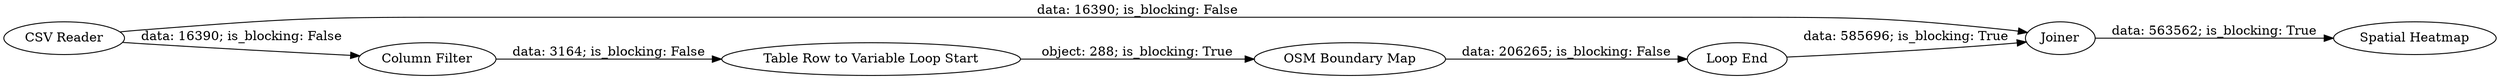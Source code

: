 digraph {
	"-4157822966432916914_16" [label="Loop End"]
	"-4157822966432916914_17" [label=Joiner]
	"-4157822966432916914_18" [label="Spatial Heatmap"]
	"-4157822966432916914_5" [label="OSM Boundary Map"]
	"-4157822966432916914_15" [label="Column Filter"]
	"-4157822966432916914_14" [label="Table Row to Variable Loop Start"]
	"-4157822966432916914_1" [label="CSV Reader"]
	"-4157822966432916914_17" -> "-4157822966432916914_18" [label="data: 563562; is_blocking: True"]
	"-4157822966432916914_15" -> "-4157822966432916914_14" [label="data: 3164; is_blocking: False"]
	"-4157822966432916914_1" -> "-4157822966432916914_15" [label="data: 16390; is_blocking: False"]
	"-4157822966432916914_14" -> "-4157822966432916914_5" [label="object: 288; is_blocking: True"]
	"-4157822966432916914_16" -> "-4157822966432916914_17" [label="data: 585696; is_blocking: True"]
	"-4157822966432916914_5" -> "-4157822966432916914_16" [label="data: 206265; is_blocking: False"]
	"-4157822966432916914_1" -> "-4157822966432916914_17" [label="data: 16390; is_blocking: False"]
	rankdir=LR
}
